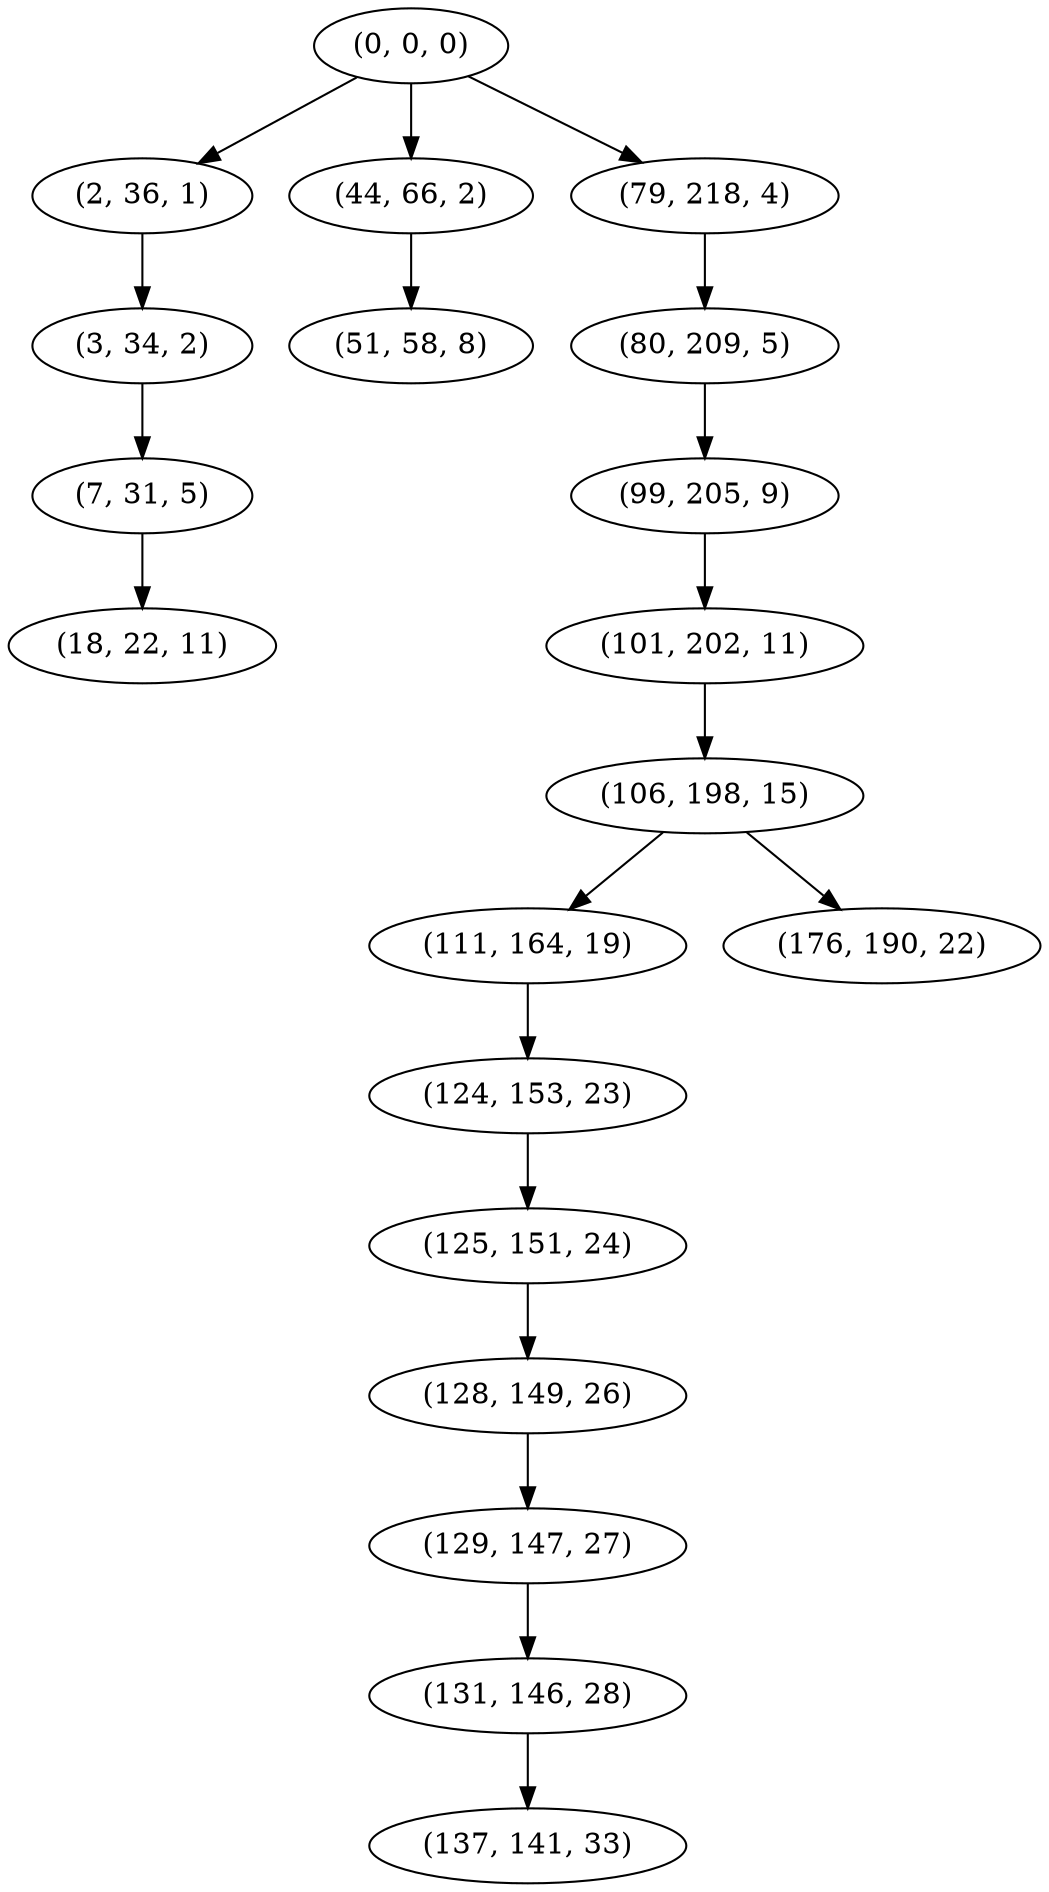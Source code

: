 digraph tree {
    "(0, 0, 0)";
    "(2, 36, 1)";
    "(3, 34, 2)";
    "(7, 31, 5)";
    "(18, 22, 11)";
    "(44, 66, 2)";
    "(51, 58, 8)";
    "(79, 218, 4)";
    "(80, 209, 5)";
    "(99, 205, 9)";
    "(101, 202, 11)";
    "(106, 198, 15)";
    "(111, 164, 19)";
    "(124, 153, 23)";
    "(125, 151, 24)";
    "(128, 149, 26)";
    "(129, 147, 27)";
    "(131, 146, 28)";
    "(137, 141, 33)";
    "(176, 190, 22)";
    "(0, 0, 0)" -> "(2, 36, 1)";
    "(0, 0, 0)" -> "(44, 66, 2)";
    "(0, 0, 0)" -> "(79, 218, 4)";
    "(2, 36, 1)" -> "(3, 34, 2)";
    "(3, 34, 2)" -> "(7, 31, 5)";
    "(7, 31, 5)" -> "(18, 22, 11)";
    "(44, 66, 2)" -> "(51, 58, 8)";
    "(79, 218, 4)" -> "(80, 209, 5)";
    "(80, 209, 5)" -> "(99, 205, 9)";
    "(99, 205, 9)" -> "(101, 202, 11)";
    "(101, 202, 11)" -> "(106, 198, 15)";
    "(106, 198, 15)" -> "(111, 164, 19)";
    "(106, 198, 15)" -> "(176, 190, 22)";
    "(111, 164, 19)" -> "(124, 153, 23)";
    "(124, 153, 23)" -> "(125, 151, 24)";
    "(125, 151, 24)" -> "(128, 149, 26)";
    "(128, 149, 26)" -> "(129, 147, 27)";
    "(129, 147, 27)" -> "(131, 146, 28)";
    "(131, 146, 28)" -> "(137, 141, 33)";
}
